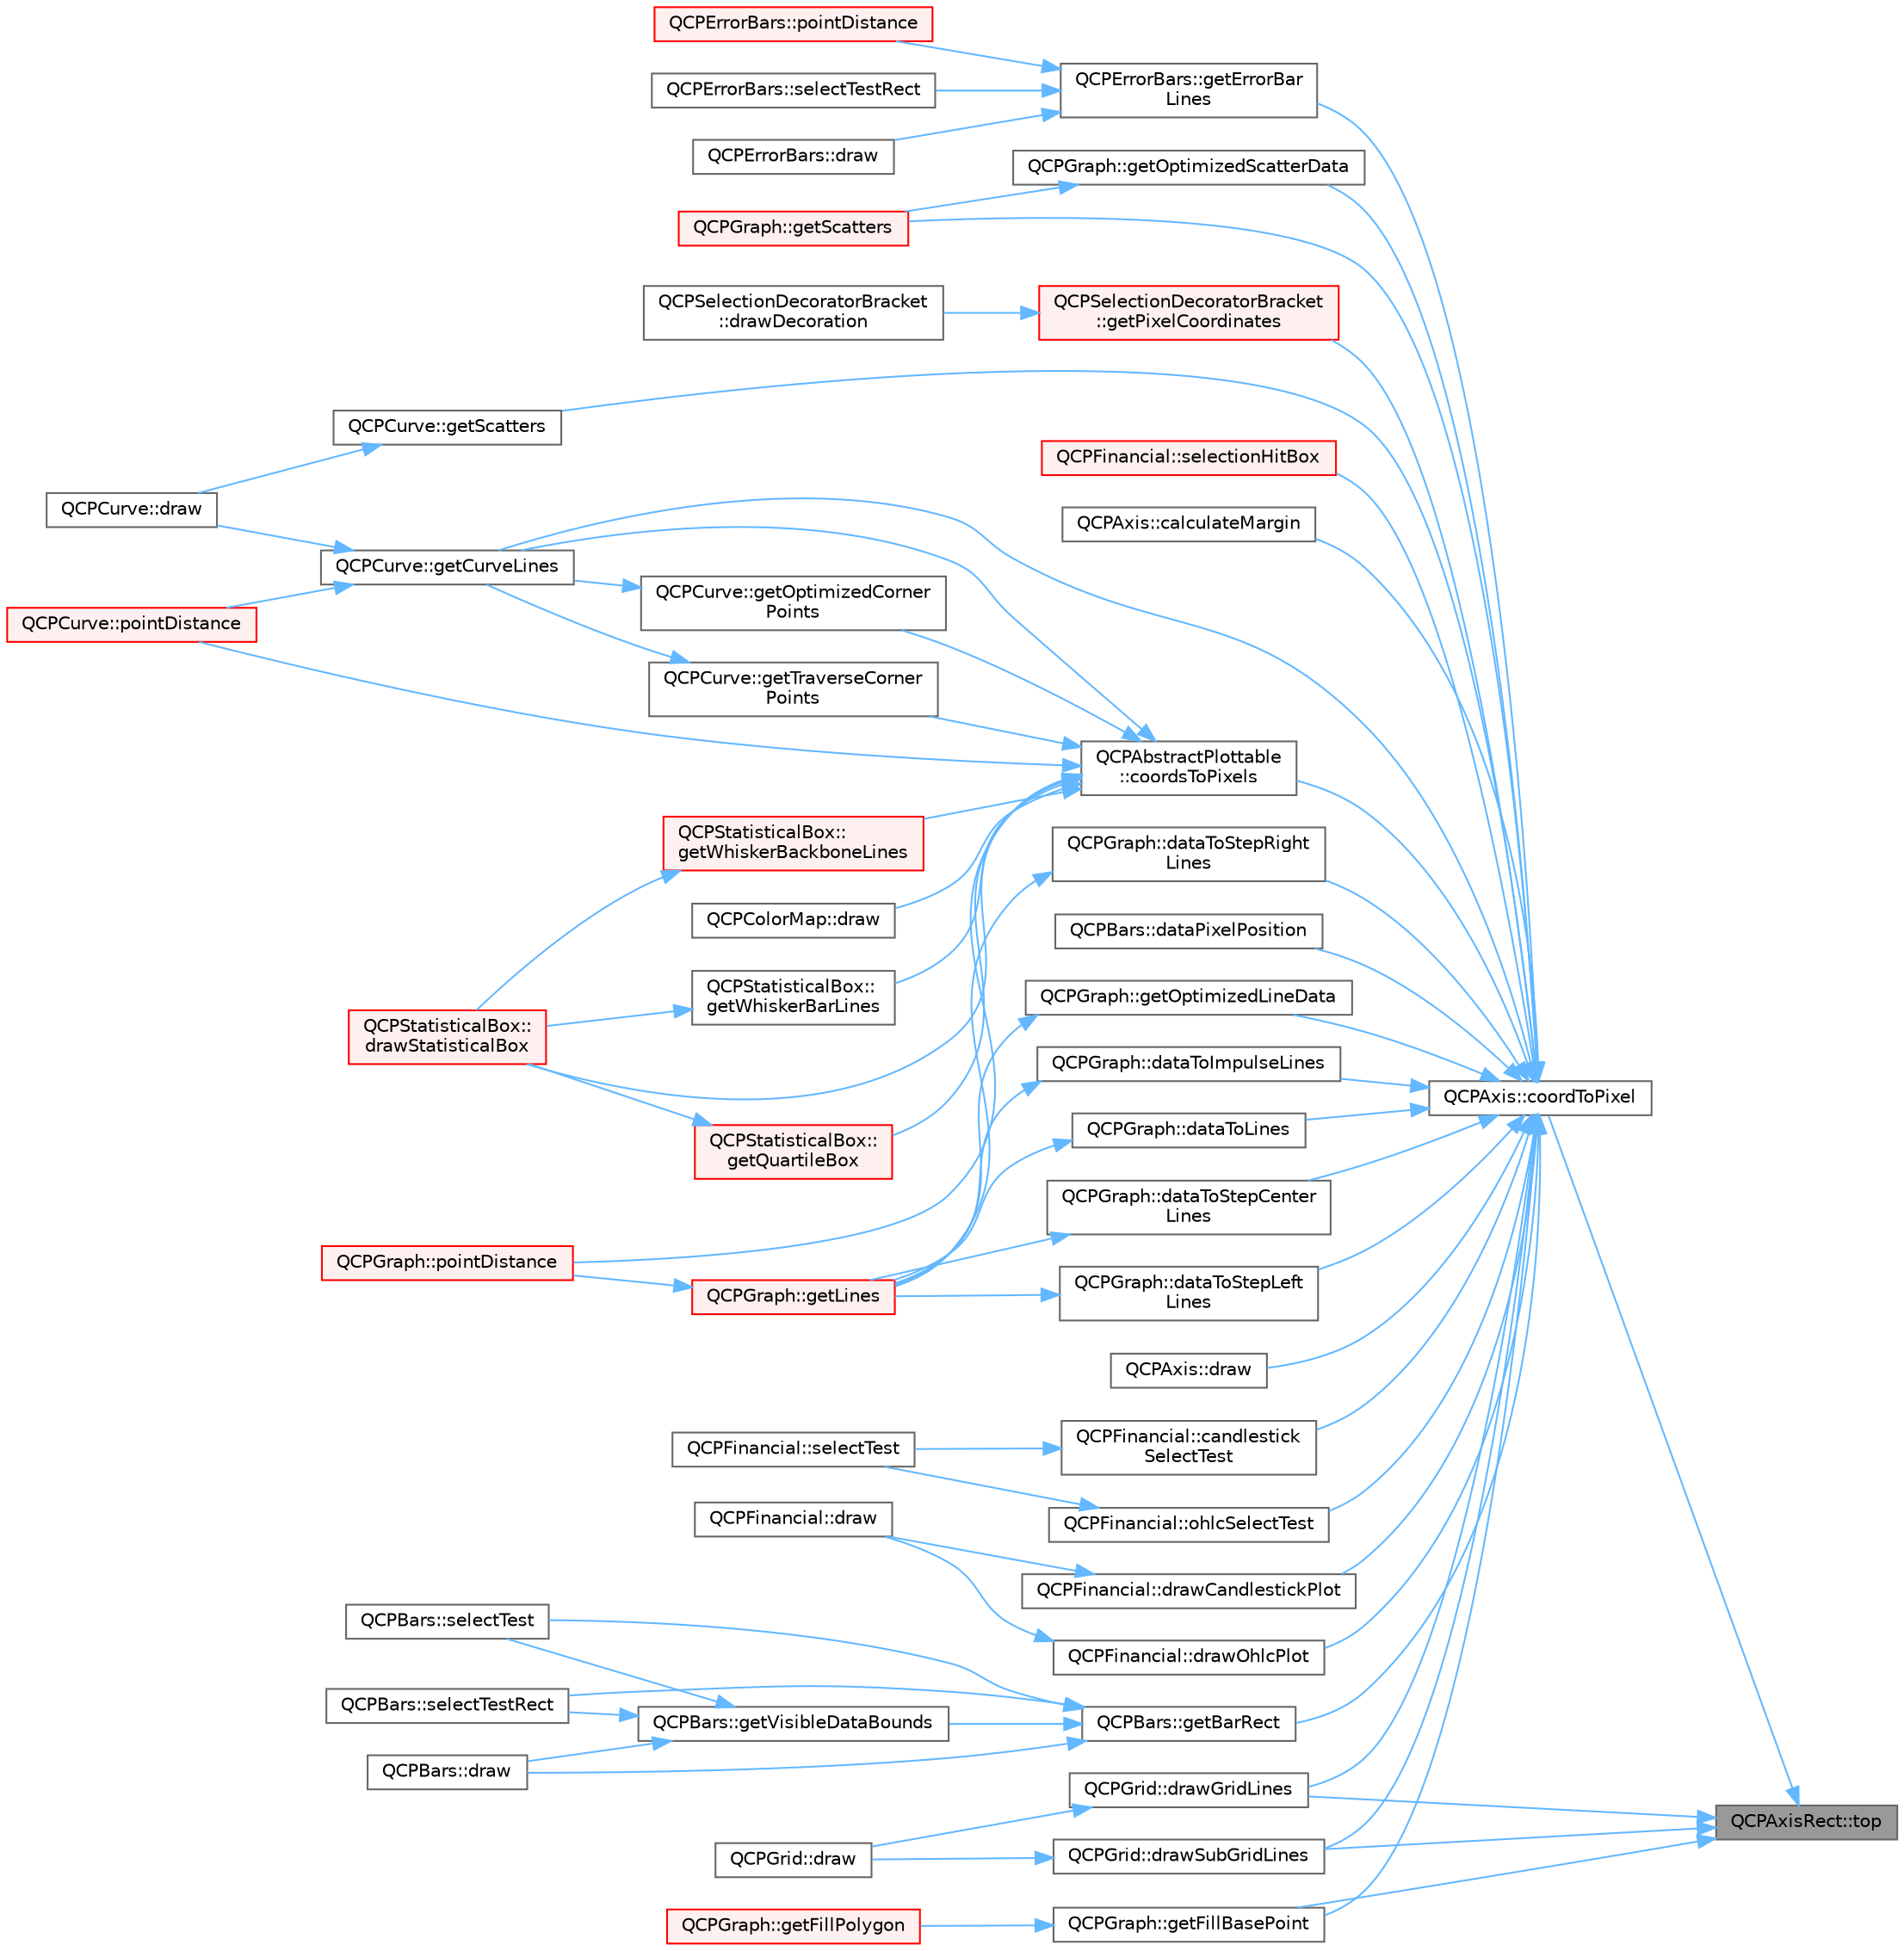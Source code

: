 digraph "QCPAxisRect::top"
{
 // LATEX_PDF_SIZE
  bgcolor="transparent";
  edge [fontname=Helvetica,fontsize=10,labelfontname=Helvetica,labelfontsize=10];
  node [fontname=Helvetica,fontsize=10,shape=box,height=0.2,width=0.4];
  rankdir="RL";
  Node1 [label="QCPAxisRect::top",height=0.2,width=0.4,color="gray40", fillcolor="grey60", style="filled", fontcolor="black",tooltip=" "];
  Node1 -> Node2 [dir="back",color="steelblue1",style="solid"];
  Node2 [label="QCPAxis::coordToPixel",height=0.2,width=0.4,color="grey40", fillcolor="white", style="filled",URL="$class_q_c_p_axis.html#af15d1b3a7f7e9b53d759d3ccff1fe4b4",tooltip=" "];
  Node2 -> Node3 [dir="back",color="steelblue1",style="solid"];
  Node3 [label="QCPAxis::calculateMargin",height=0.2,width=0.4,color="grey40", fillcolor="white", style="filled",URL="$class_q_c_p_axis.html#a47bdb0a55de6759489ee47665199aebb",tooltip=" "];
  Node2 -> Node4 [dir="back",color="steelblue1",style="solid"];
  Node4 [label="QCPFinancial::candlestick\lSelectTest",height=0.2,width=0.4,color="grey40", fillcolor="white", style="filled",URL="$class_q_c_p_financial.html#a9783e91a33fd08a402b1a3821d43e471",tooltip=" "];
  Node4 -> Node5 [dir="back",color="steelblue1",style="solid"];
  Node5 [label="QCPFinancial::selectTest",height=0.2,width=0.4,color="grey40", fillcolor="white", style="filled",URL="$class_q_c_p_financial.html#aac8e91622ac58330fa9ce81cc8fd40ee",tooltip=" "];
  Node2 -> Node6 [dir="back",color="steelblue1",style="solid"];
  Node6 [label="QCPAbstractPlottable\l::coordsToPixels",height=0.2,width=0.4,color="grey40", fillcolor="white", style="filled",URL="$class_q_c_p_abstract_plottable.html#a7ad84a36472441cf1f555c5683d0da93",tooltip=" "];
  Node6 -> Node7 [dir="back",color="steelblue1",style="solid"];
  Node7 [label="QCPColorMap::draw",height=0.2,width=0.4,color="grey40", fillcolor="white", style="filled",URL="$class_q_c_p_color_map.html#a6b628014d2939368935efd0a788648c8",tooltip=" "];
  Node6 -> Node8 [dir="back",color="steelblue1",style="solid"];
  Node8 [label="QCPStatisticalBox::\ldrawStatisticalBox",height=0.2,width=0.4,color="red", fillcolor="#FFF0F0", style="filled",URL="$class_q_c_p_statistical_box.html#a02dc6b561be8203d460d7263da74b8a9",tooltip=" "];
  Node6 -> Node10 [dir="back",color="steelblue1",style="solid"];
  Node10 [label="QCPCurve::getCurveLines",height=0.2,width=0.4,color="grey40", fillcolor="white", style="filled",URL="$class_q_c_p_curve.html#aefca1e5127fae2d7ff65b9e921637c58",tooltip=" "];
  Node10 -> Node11 [dir="back",color="steelblue1",style="solid"];
  Node11 [label="QCPCurve::draw",height=0.2,width=0.4,color="grey40", fillcolor="white", style="filled",URL="$class_q_c_p_curve.html#ac199d41d23865cd68bd7b598308a4433",tooltip=" "];
  Node10 -> Node12 [dir="back",color="steelblue1",style="solid"];
  Node12 [label="QCPCurve::pointDistance",height=0.2,width=0.4,color="red", fillcolor="#FFF0F0", style="filled",URL="$class_q_c_p_curve.html#aa2c9c9c0e57f11f18a5cb7e47927157c",tooltip=" "];
  Node6 -> Node14 [dir="back",color="steelblue1",style="solid"];
  Node14 [label="QCPCurve::getOptimizedCorner\lPoints",height=0.2,width=0.4,color="grey40", fillcolor="white", style="filled",URL="$class_q_c_p_curve.html#a66bff7933dac149c4577ad63a27da924",tooltip=" "];
  Node14 -> Node10 [dir="back",color="steelblue1",style="solid"];
  Node6 -> Node15 [dir="back",color="steelblue1",style="solid"];
  Node15 [label="QCPStatisticalBox::\lgetQuartileBox",height=0.2,width=0.4,color="red", fillcolor="#FFF0F0", style="filled",URL="$class_q_c_p_statistical_box.html#aa44482bf991ceca74602294dd9977243",tooltip=" "];
  Node15 -> Node8 [dir="back",color="steelblue1",style="solid"];
  Node6 -> Node18 [dir="back",color="steelblue1",style="solid"];
  Node18 [label="QCPCurve::getTraverseCorner\lPoints",height=0.2,width=0.4,color="grey40", fillcolor="white", style="filled",URL="$class_q_c_p_curve.html#a55e24387fd97a2cad0def8a40809e9ec",tooltip=" "];
  Node18 -> Node10 [dir="back",color="steelblue1",style="solid"];
  Node6 -> Node19 [dir="back",color="steelblue1",style="solid"];
  Node19 [label="QCPStatisticalBox::\lgetWhiskerBackboneLines",height=0.2,width=0.4,color="red", fillcolor="#FFF0F0", style="filled",URL="$class_q_c_p_statistical_box.html#a233c28f8c2464ed104a4d580eedd4c64",tooltip=" "];
  Node19 -> Node8 [dir="back",color="steelblue1",style="solid"];
  Node6 -> Node20 [dir="back",color="steelblue1",style="solid"];
  Node20 [label="QCPStatisticalBox::\lgetWhiskerBarLines",height=0.2,width=0.4,color="grey40", fillcolor="white", style="filled",URL="$class_q_c_p_statistical_box.html#af478f6e8a5e9ca2f1bbac10a6b73319a",tooltip=" "];
  Node20 -> Node8 [dir="back",color="steelblue1",style="solid"];
  Node6 -> Node12 [dir="back",color="steelblue1",style="solid"];
  Node6 -> Node21 [dir="back",color="steelblue1",style="solid"];
  Node21 [label="QCPGraph::pointDistance",height=0.2,width=0.4,color="red", fillcolor="#FFF0F0", style="filled",URL="$class_q_c_p_graph.html#a89acf99c0b52b8eecb2438adf7ec0170",tooltip=" "];
  Node2 -> Node23 [dir="back",color="steelblue1",style="solid"];
  Node23 [label="QCPBars::dataPixelPosition",height=0.2,width=0.4,color="grey40", fillcolor="white", style="filled",URL="$class_q_c_p_bars.html#a55cdaf565cd3384158d1f7f89533bc2d",tooltip=" "];
  Node2 -> Node24 [dir="back",color="steelblue1",style="solid"];
  Node24 [label="QCPGraph::dataToImpulseLines",height=0.2,width=0.4,color="grey40", fillcolor="white", style="filled",URL="$class_q_c_p_graph.html#a2a958a5c6a6e1e4a03556be88b6fe37e",tooltip=" "];
  Node24 -> Node25 [dir="back",color="steelblue1",style="solid"];
  Node25 [label="QCPGraph::getLines",height=0.2,width=0.4,color="red", fillcolor="#FFF0F0", style="filled",URL="$class_q_c_p_graph.html#a563c6da2126300a4d9d2bdee30dad040",tooltip=" "];
  Node25 -> Node21 [dir="back",color="steelblue1",style="solid"];
  Node2 -> Node27 [dir="back",color="steelblue1",style="solid"];
  Node27 [label="QCPGraph::dataToLines",height=0.2,width=0.4,color="grey40", fillcolor="white", style="filled",URL="$class_q_c_p_graph.html#a0085ee728fdd72a827c1e6ced4476363",tooltip=" "];
  Node27 -> Node25 [dir="back",color="steelblue1",style="solid"];
  Node2 -> Node28 [dir="back",color="steelblue1",style="solid"];
  Node28 [label="QCPGraph::dataToStepCenter\lLines",height=0.2,width=0.4,color="grey40", fillcolor="white", style="filled",URL="$class_q_c_p_graph.html#a238116f1898c49cb8209d61707b5b367",tooltip=" "];
  Node28 -> Node25 [dir="back",color="steelblue1",style="solid"];
  Node2 -> Node29 [dir="back",color="steelblue1",style="solid"];
  Node29 [label="QCPGraph::dataToStepLeft\lLines",height=0.2,width=0.4,color="grey40", fillcolor="white", style="filled",URL="$class_q_c_p_graph.html#a1f3e9e41fc67538c4940c74665840474",tooltip=" "];
  Node29 -> Node25 [dir="back",color="steelblue1",style="solid"];
  Node2 -> Node30 [dir="back",color="steelblue1",style="solid"];
  Node30 [label="QCPGraph::dataToStepRight\lLines",height=0.2,width=0.4,color="grey40", fillcolor="white", style="filled",URL="$class_q_c_p_graph.html#ab1fb6cb91d24a854f85bf54200f6d101",tooltip=" "];
  Node30 -> Node25 [dir="back",color="steelblue1",style="solid"];
  Node2 -> Node31 [dir="back",color="steelblue1",style="solid"];
  Node31 [label="QCPAxis::draw",height=0.2,width=0.4,color="grey40", fillcolor="white", style="filled",URL="$class_q_c_p_axis.html#ac15ebb4225ca5212d8e5fffae481bc9b",tooltip=" "];
  Node2 -> Node32 [dir="back",color="steelblue1",style="solid"];
  Node32 [label="QCPFinancial::drawCandlestickPlot",height=0.2,width=0.4,color="grey40", fillcolor="white", style="filled",URL="$class_q_c_p_financial.html#ade6b703369d8acb3bfa0b8e244df4b06",tooltip=" "];
  Node32 -> Node33 [dir="back",color="steelblue1",style="solid"];
  Node33 [label="QCPFinancial::draw",height=0.2,width=0.4,color="grey40", fillcolor="white", style="filled",URL="$class_q_c_p_financial.html#a4d62b7a618d609321adb5f5f1e31f446",tooltip=" "];
  Node2 -> Node34 [dir="back",color="steelblue1",style="solid"];
  Node34 [label="QCPGrid::drawGridLines",height=0.2,width=0.4,color="grey40", fillcolor="white", style="filled",URL="$class_q_c_p_grid.html#aee4e95d54acabbe298d6dda0dd86c0a4",tooltip=" "];
  Node34 -> Node35 [dir="back",color="steelblue1",style="solid"];
  Node35 [label="QCPGrid::draw",height=0.2,width=0.4,color="grey40", fillcolor="white", style="filled",URL="$class_q_c_p_grid.html#aad9a312d998e2d170956334d4cb80be2",tooltip=" "];
  Node2 -> Node36 [dir="back",color="steelblue1",style="solid"];
  Node36 [label="QCPFinancial::drawOhlcPlot",height=0.2,width=0.4,color="grey40", fillcolor="white", style="filled",URL="$class_q_c_p_financial.html#a2c77aab636f6bce6e0407b3f94e90d08",tooltip=" "];
  Node36 -> Node33 [dir="back",color="steelblue1",style="solid"];
  Node2 -> Node37 [dir="back",color="steelblue1",style="solid"];
  Node37 [label="QCPGrid::drawSubGridLines",height=0.2,width=0.4,color="grey40", fillcolor="white", style="filled",URL="$class_q_c_p_grid.html#a751ce8aef815bcc9193432a30c8b6b6e",tooltip=" "];
  Node37 -> Node35 [dir="back",color="steelblue1",style="solid"];
  Node2 -> Node38 [dir="back",color="steelblue1",style="solid"];
  Node38 [label="QCPBars::getBarRect",height=0.2,width=0.4,color="grey40", fillcolor="white", style="filled",URL="$class_q_c_p_bars.html#a01b87e38e5d5089d214646d2af7896ea",tooltip=" "];
  Node38 -> Node39 [dir="back",color="steelblue1",style="solid"];
  Node39 [label="QCPBars::draw",height=0.2,width=0.4,color="grey40", fillcolor="white", style="filled",URL="$class_q_c_p_bars.html#aa267c20650d55084c3f47cb2f8fac9dc",tooltip=" "];
  Node38 -> Node40 [dir="back",color="steelblue1",style="solid"];
  Node40 [label="QCPBars::getVisibleDataBounds",height=0.2,width=0.4,color="grey40", fillcolor="white", style="filled",URL="$class_q_c_p_bars.html#ac8b6b514a665a7bff4fb080413ba996a",tooltip=" "];
  Node40 -> Node39 [dir="back",color="steelblue1",style="solid"];
  Node40 -> Node41 [dir="back",color="steelblue1",style="solid"];
  Node41 [label="QCPBars::selectTest",height=0.2,width=0.4,color="grey40", fillcolor="white", style="filled",URL="$class_q_c_p_bars.html#a121f899c27af3186fe93dcd0eb98f49b",tooltip=" "];
  Node40 -> Node42 [dir="back",color="steelblue1",style="solid"];
  Node42 [label="QCPBars::selectTestRect",height=0.2,width=0.4,color="grey40", fillcolor="white", style="filled",URL="$class_q_c_p_bars.html#ab03bb6125c3e983b89d694f75ce6b3d5",tooltip=" "];
  Node38 -> Node41 [dir="back",color="steelblue1",style="solid"];
  Node38 -> Node42 [dir="back",color="steelblue1",style="solid"];
  Node2 -> Node10 [dir="back",color="steelblue1",style="solid"];
  Node2 -> Node43 [dir="back",color="steelblue1",style="solid"];
  Node43 [label="QCPErrorBars::getErrorBar\lLines",height=0.2,width=0.4,color="grey40", fillcolor="white", style="filled",URL="$class_q_c_p_error_bars.html#abeea5ff0d66732bbfc9b74869d8c552e",tooltip=" "];
  Node43 -> Node44 [dir="back",color="steelblue1",style="solid"];
  Node44 [label="QCPErrorBars::draw",height=0.2,width=0.4,color="grey40", fillcolor="white", style="filled",URL="$class_q_c_p_error_bars.html#a801e85931372abf2a1034bfb2eac5cd2",tooltip=" "];
  Node43 -> Node45 [dir="back",color="steelblue1",style="solid"];
  Node45 [label="QCPErrorBars::pointDistance",height=0.2,width=0.4,color="red", fillcolor="#FFF0F0", style="filled",URL="$class_q_c_p_error_bars.html#a8e904076bad643f43af28b95f21c1b88",tooltip=" "];
  Node43 -> Node47 [dir="back",color="steelblue1",style="solid"];
  Node47 [label="QCPErrorBars::selectTestRect",height=0.2,width=0.4,color="grey40", fillcolor="white", style="filled",URL="$class_q_c_p_error_bars.html#ad7c727736599dfb173f0952082e1a5b6",tooltip=" "];
  Node2 -> Node48 [dir="back",color="steelblue1",style="solid"];
  Node48 [label="QCPGraph::getFillBasePoint",height=0.2,width=0.4,color="grey40", fillcolor="white", style="filled",URL="$class_q_c_p_graph.html#a13f2c756f3114703159c2e604783e208",tooltip=" "];
  Node48 -> Node49 [dir="back",color="steelblue1",style="solid"];
  Node49 [label="QCPGraph::getFillPolygon",height=0.2,width=0.4,color="red", fillcolor="#FFF0F0", style="filled",URL="$class_q_c_p_graph.html#af73d5fe97cde966785bfd67201e44391",tooltip=" "];
  Node2 -> Node51 [dir="back",color="steelblue1",style="solid"];
  Node51 [label="QCPGraph::getOptimizedLineData",height=0.2,width=0.4,color="grey40", fillcolor="white", style="filled",URL="$class_q_c_p_graph.html#a1fed1c9d627d9d3b49a6206cc2e60fe1",tooltip=" "];
  Node51 -> Node25 [dir="back",color="steelblue1",style="solid"];
  Node2 -> Node52 [dir="back",color="steelblue1",style="solid"];
  Node52 [label="QCPGraph::getOptimizedScatterData",height=0.2,width=0.4,color="grey40", fillcolor="white", style="filled",URL="$class_q_c_p_graph.html#a5423245898537e375b9364cf26e89aea",tooltip=" "];
  Node52 -> Node53 [dir="back",color="steelblue1",style="solid"];
  Node53 [label="QCPGraph::getScatters",height=0.2,width=0.4,color="red", fillcolor="#FFF0F0", style="filled",URL="$class_q_c_p_graph.html#a9d7ba5904fdcaca413222335d4b283c3",tooltip=" "];
  Node2 -> Node54 [dir="back",color="steelblue1",style="solid"];
  Node54 [label="QCPSelectionDecoratorBracket\l::getPixelCoordinates",height=0.2,width=0.4,color="red", fillcolor="#FFF0F0", style="filled",URL="$class_q_c_p_selection_decorator_bracket.html#a9925ed667e8a645fcb9949bd02ee4a19",tooltip=" "];
  Node54 -> Node55 [dir="back",color="steelblue1",style="solid"];
  Node55 [label="QCPSelectionDecoratorBracket\l::drawDecoration",height=0.2,width=0.4,color="grey40", fillcolor="white", style="filled",URL="$class_q_c_p_selection_decorator_bracket.html#a9ebe2e729b5012c0a995d788f87fac22",tooltip=" "];
  Node2 -> Node53 [dir="back",color="steelblue1",style="solid"];
  Node2 -> Node57 [dir="back",color="steelblue1",style="solid"];
  Node57 [label="QCPCurve::getScatters",height=0.2,width=0.4,color="grey40", fillcolor="white", style="filled",URL="$class_q_c_p_curve.html#a564c5fdc8409e3532b1322389a8434b8",tooltip=" "];
  Node57 -> Node11 [dir="back",color="steelblue1",style="solid"];
  Node2 -> Node58 [dir="back",color="steelblue1",style="solid"];
  Node58 [label="QCPFinancial::ohlcSelectTest",height=0.2,width=0.4,color="grey40", fillcolor="white", style="filled",URL="$class_q_c_p_financial.html#a2bf2228cc443eb5fb11ec3ea3902859c",tooltip=" "];
  Node58 -> Node5 [dir="back",color="steelblue1",style="solid"];
  Node2 -> Node59 [dir="back",color="steelblue1",style="solid"];
  Node59 [label="QCPFinancial::selectionHitBox",height=0.2,width=0.4,color="red", fillcolor="#FFF0F0", style="filled",URL="$class_q_c_p_financial.html#afbe9e8cb0de3e9e789a9668b29cad098",tooltip=" "];
  Node1 -> Node34 [dir="back",color="steelblue1",style="solid"];
  Node1 -> Node37 [dir="back",color="steelblue1",style="solid"];
  Node1 -> Node48 [dir="back",color="steelblue1",style="solid"];
}
